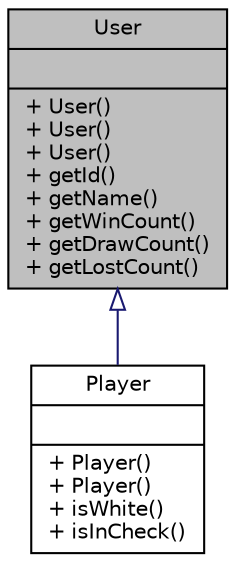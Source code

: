 digraph "User"
{
 // LATEX_PDF_SIZE
  edge [fontname="Helvetica",fontsize="10",labelfontname="Helvetica",labelfontsize="10"];
  node [fontname="Helvetica",fontsize="10",shape=record];
  Node1 [label="{User\n||+ User()\l+ User()\l+ User()\l+ getId()\l+ getName()\l+ getWinCount()\l+ getDrawCount()\l+ getLostCount()\l}",height=0.2,width=0.4,color="black", fillcolor="grey75", style="filled", fontcolor="black",tooltip=" "];
  Node1 -> Node2 [dir="back",color="midnightblue",fontsize="10",style="solid",arrowtail="onormal",fontname="Helvetica"];
  Node2 [label="{Player\n||+ Player()\l+ Player()\l+ isWhite()\l+ isInCheck()\l}",height=0.2,width=0.4,color="black", fillcolor="white", style="filled",URL="$classPlayer.html",tooltip=" "];
}
